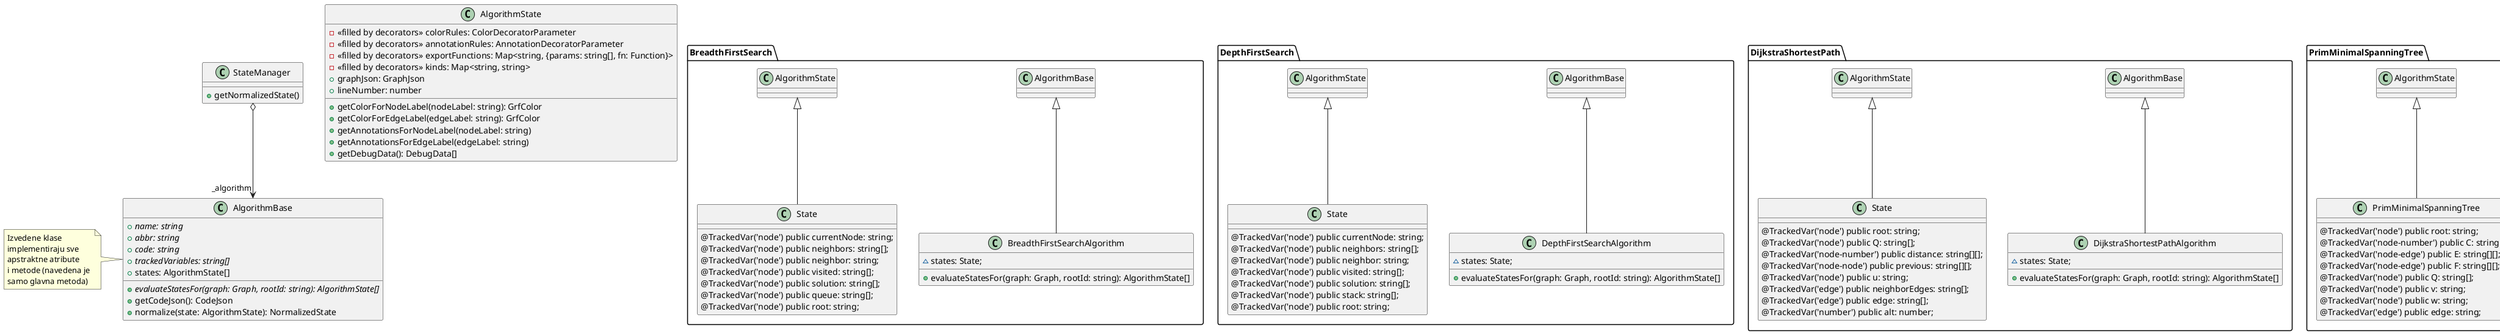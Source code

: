 @startuml

class StateManager {
  + getNormalizedState()
}

class AlgorithmBase {
  {abstract} +name: string
  {abstract} +abbr: string
  {abstract} +code: string
  {abstract} +trackedVariables: string[]
  + states: AlgorithmState[]
  {abstract} +evaluateStatesFor(graph: Graph, rootId: string): AlgorithmState[]
  +getCodeJson(): CodeJson
  +normalize(state: AlgorithmState): NormalizedState
}

note left of AlgorithmBase : Izvedene klase \nimplementiraju sve \napstraktne atribute \ni metode (navedena je \nsamo glavna metoda)


class AlgorithmState {
  -<<filled by decorators>> colorRules: ColorDecoratorParameter
  -<<filled by decorators>> annotationRules: AnnotationDecoratorParameter
  -<<filled by decorators>> exportFunctions: Map<string, {params: string[], fn: Function}>
  -<<filled by decorators>> kinds: Map<string, string>
  +graphJson: GraphJson
  +lineNumber: number
  +getColorForNodeLabel(nodeLabel: string): GrfColor
  +getColorForEdgeLabel(edgeLabel: string): GrfColor
  +getAnnotationsForNodeLabel(nodeLabel: string)
  +getAnnotationsForEdgeLabel(edgeLabel: string)
  +getDebugData(): DebugData[]
}

package BreadthFirstSearch <<Folder>> {
  class BreadthFirstSearchAlgorithm extends AlgorithmBase {
    +evaluateStatesFor(graph: Graph, rootId: string): AlgorithmState[]
    ~states: State;
  }

  class BreadthFirstSearch.State extends AlgorithmState {
    @TrackedVar('node') public currentNode: string;
    @TrackedVar('node') public neighbors: string[];
    @TrackedVar('node') public neighbor: string;
    @TrackedVar('node') public visited: string[];
    @TrackedVar('node') public solution: string[];
    @TrackedVar('node') public queue: string[];
    @TrackedVar('node') public root: string;
  }
}

package DepthFirstSearch <<Folder>> {
  class DepthFirstSearchAlgorithm extends AlgorithmBase {
    +evaluateStatesFor(graph: Graph, rootId: string): AlgorithmState[]
    ~states: State;
  }

  class DepthFirstSearch.State extends AlgorithmState {
    @TrackedVar('node') public currentNode: string;
    @TrackedVar('node') public neighbors: string[];
    @TrackedVar('node') public neighbor: string;
    @TrackedVar('node') public visited: string[];
    @TrackedVar('node') public solution: string[];
    @TrackedVar('node') public stack: string[];
    @TrackedVar('node') public root: string;
  }
}

package DijkstraShortestPath <<Folder>> {
  class DijkstraShortestPathAlgorithm extends AlgorithmBase {
    +evaluateStatesFor(graph: Graph, rootId: string): AlgorithmState[]
    ~states: State;
  }

  class DijkstraShortestPath.State extends AlgorithmState {
    @TrackedVar('node') public root: string;
    @TrackedVar('node') public Q: string[];
    @TrackedVar('node-number') public distance: string[][];
    @TrackedVar('node-node') public previous: string[][];
    @TrackedVar('node') public u: string;
    @TrackedVar('edge') public neighborEdges: string[];
    @TrackedVar('edge') public edge: string[];
    @TrackedVar('number') public alt: number;
  }
}

package PrimMinimalSpanningTree <<Folder>> {
  class PrimMinimalSpanningTreeAlgorithm extends AlgorithmBase {
    +evaluateStatesFor(graph: Graph, rootId: string): AlgorithmState[]
    ~states: State;
  }

  class PrimMinimalSpanningTree extends AlgorithmState {
    @TrackedVar('node') public root: string;
    @TrackedVar('node-number') public C: string[][];
    @TrackedVar('node-edge') public E: string[][];
    @TrackedVar('node-edge') public F: string[][];
    @TrackedVar('node') public Q: string[];
    @TrackedVar('node') public v: string;
    @TrackedVar('node') public w: string;
    @TrackedVar('edge') public edge: string;
  }
}

class AlgorithmState {
}

StateManager o--> "_algorithm" AlgorithmBase



@enduml
